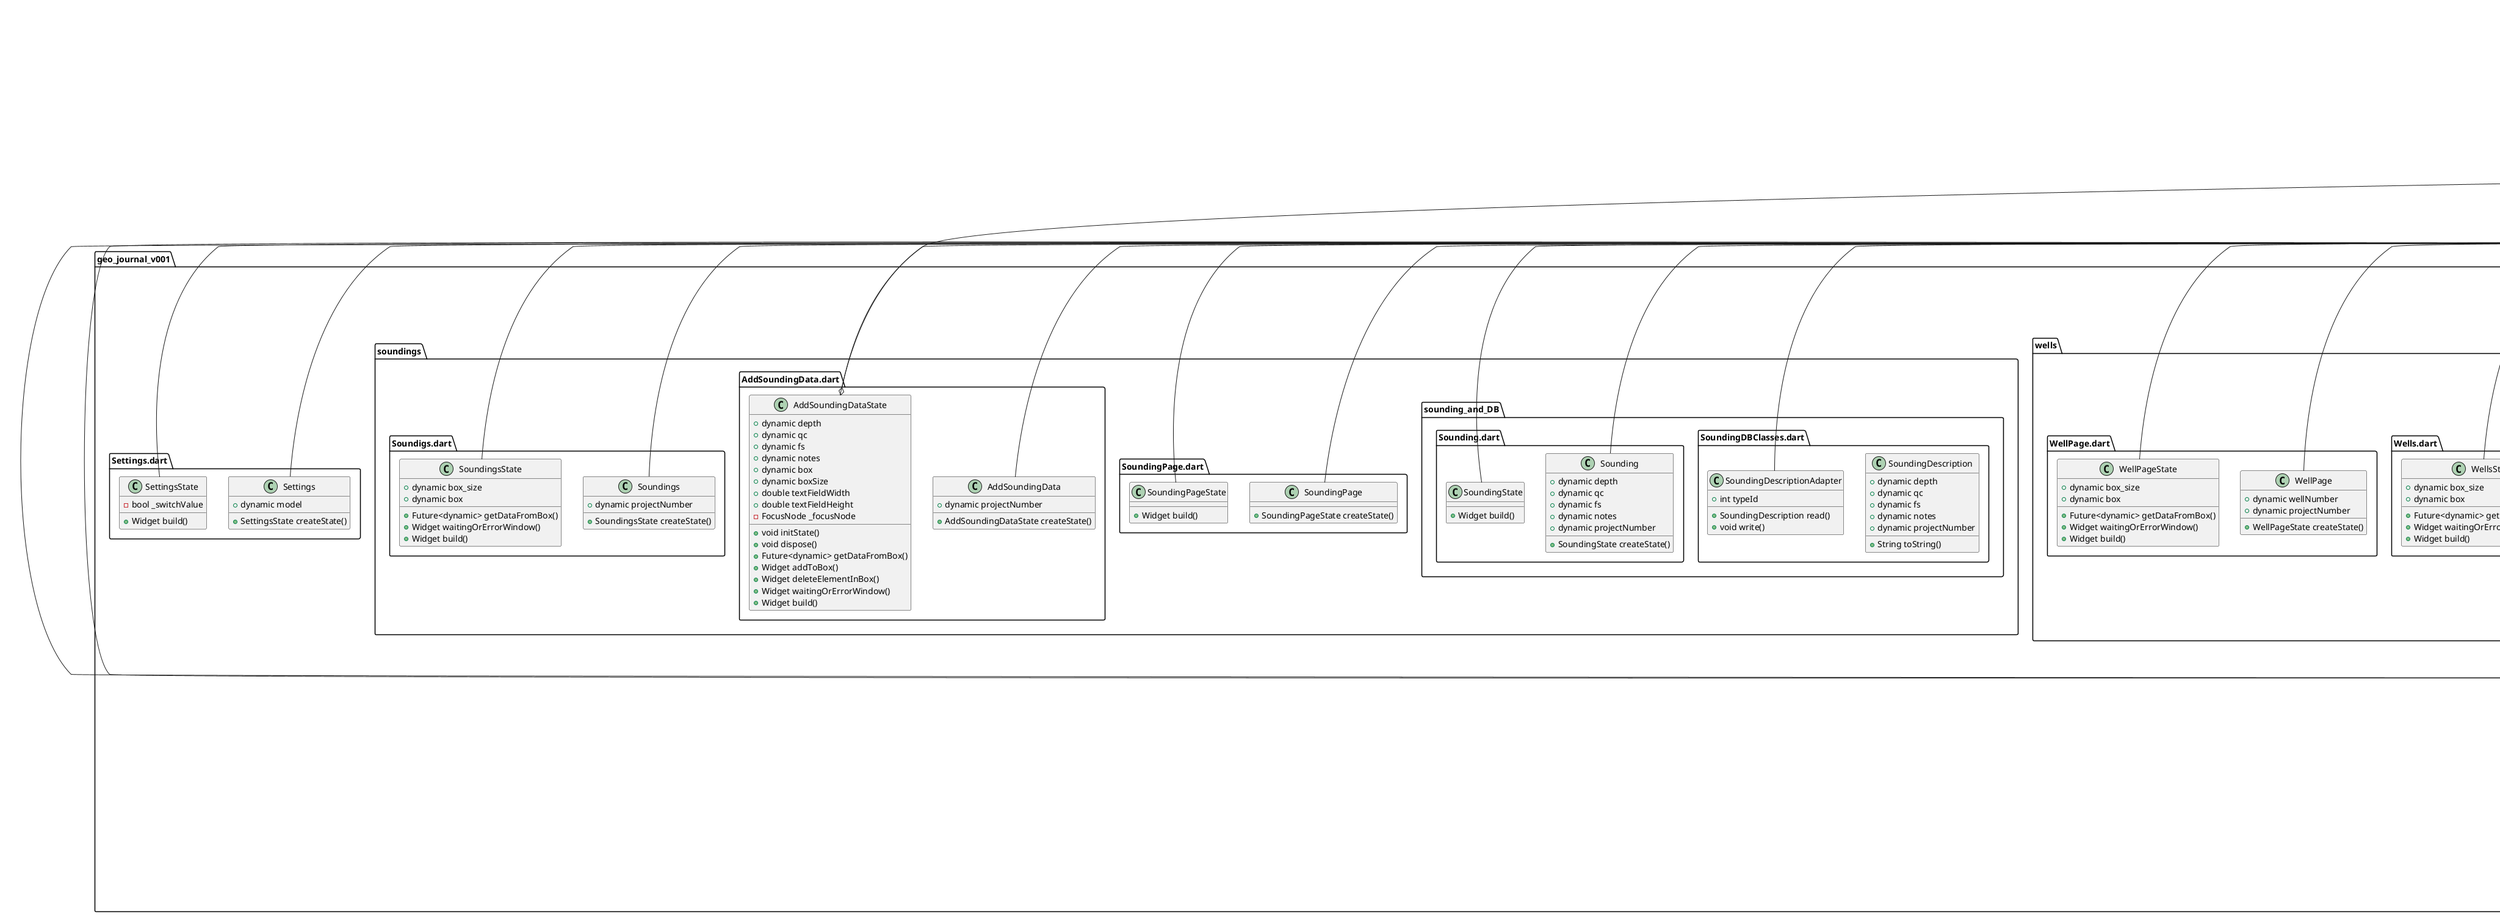 @startuml
set namespaceSeparator ::

class "geo_journal_v001::accounts::AccountPage.dart::AddAccountPage" {
  +dynamic mode
  +AddAccountPageState createState()
}

"flutter::src::widgets::framework.dart::StatefulWidget" <|-- "geo_journal_v001::accounts::AccountPage.dart::AddAccountPage"

class "geo_journal_v001::accounts::AccountPage.dart::AddAccountPageState" {
  +Map<String, Object> fieldValues
  +dynamic box
  +dynamic boxSize
  +double textFieldWidth
  +double textFieldHeight
  +Future<dynamic> getDataFromBox()
  +Widget addToBox()
  +dynamic checkIfAllCorrect()
  +dynamic mismatchAlert()
  +Widget waitingOrErrorWindow()
  +Widget build()
  +Widget textField()
  +Widget createTextFieldsBlock()
}

"flutter::src::widgets::framework.dart::State" <|-- "geo_journal_v001::accounts::AccountPage.dart::AddAccountPageState"

class "geo_journal_v001::accounts::AccountsDBClasses.dart::UserAccountDescription" {
  +dynamic login
  +dynamic password
  +dynamic email
  +dynamic phoneNumber
  +dynamic position
  +dynamic isRegistered
  +dynamic isAdmin
  +String toString()
}

class "geo_journal_v001::accounts::AccountsDBClasses.dart::UserAccountDescriptionAdapter" {
  +int typeId
  +UserAccountDescription read()
  +void write()
}

"hive::hive.dart::TypeAdapter" <|-- "geo_journal_v001::accounts::AccountsDBClasses.dart::UserAccountDescriptionAdapter"

class "geo_journal_v001::admin_page::AdminPage.dart::AdminPage" {
  +Widget build()
}

"flutter::src::widgets::framework.dart::StatelessWidget" <|-- "geo_journal_v001::admin_page::AdminPage.dart::AdminPage"

class "geo_journal_v001::admin_page::DatabaseSettingsPage.dart::DatabaseSettingsPage" {
  +dynamic value
  +DatabaseSettingsPageState createState()
}

"flutter::src::widgets::framework.dart::StatefulWidget" <|-- "geo_journal_v001::admin_page::DatabaseSettingsPage.dart::DatabaseSettingsPage"

class "geo_journal_v001::admin_page::DatabaseSettingsPage.dart::DatabaseSettingsPageState" {
  +Map<int, String> fieldValues
  +dynamic elementToFind
  +dynamic hintText
  +dynamic formatters
  +dynamic boxSize
  +dynamic box
  +double textFieldWidth
  +double textFieldHeight
  +void refresh()
  +bool isEmpty()
  +Future<dynamic> getDataFromBox()
  +Widget addToBox()
  +Widget changeElementInBox()
  +Widget deleteElementInBox()
  +dynamic getNameByTypeOfDatabase()
  +dynamic getHintTextByTypeOfDatabase()
  +dynamic getKeyboardTypeAndAllowedValues()
  +Widget textField()
  +Widget textFieldBlockForAdding()
  +dynamic textFieldBlockForEditing()
  +Widget waitingOrErrorWindow()
  +Widget build()
}

"flutter::src::widgets::framework.dart::State" <|-- "geo_journal_v001::admin_page::DatabaseSettingsPage.dart::DatabaseSettingsPageState"

class "geo_journal_v001::admin_page::InfoDataBaseSettings.dart::InfoDatabaseSettingsPage" {
  +dynamic value
  +InfoDatabaseSettingsPageState createState()
}

"flutter::src::widgets::framework.dart::StatefulWidget" <|-- "geo_journal_v001::admin_page::InfoDataBaseSettings.dart::InfoDatabaseSettingsPage"

class "geo_journal_v001::admin_page::InfoDataBaseSettings.dart::InfoDatabaseSettingsPageState" {
  +Map<int, String> fieldValues
  +dynamic elementToFind
  +dynamic hintText
  +dynamic box
  +double textFieldWidth
  +double textFieldHeight
  +Future<dynamic> getDataFromBox()
  +Widget addToBox()
  +dynamic textField()
  +Widget waitingOrErrorWindow()
  +Widget build()
}

"flutter::src::widgets::framework.dart::State" <|-- "geo_journal_v001::admin_page::InfoDataBaseSettings.dart::InfoDatabaseSettingsPageState"

class "geo_journal_v001::admin_page::WeatherDatabaseSettingsPage.dart::WeatherDatabaseSettingsPage" {
  +WeatherDatabaseSettingsPageState createState()
}

"flutter::src::widgets::framework.dart::StatefulWidget" <|-- "geo_journal_v001::admin_page::WeatherDatabaseSettingsPage.dart::WeatherDatabaseSettingsPage"

class "geo_journal_v001::admin_page::WeatherDatabaseSettingsPage.dart::WeatherDatabaseSettingsPageState" {
  +List<String> weatherValues
  +dynamic elementToFind
  +dynamic hintText
  +dynamic boxSize
  +dynamic box
  +double textFieldWidth
  +double textFieldHeight
  +Future<dynamic> getDataFromBox()
  +Widget addToBox()
  +Widget changeElementInBox()
  +Widget deleteElementInBox()
  +dynamic textFieldBlockForAdding()
  +dynamic textFieldBlockForEditing()
  +Widget waitingOrErrorWindow()
  +Widget build()
}

"flutter::src::widgets::framework.dart::State" <|-- "geo_journal_v001::admin_page::WeatherDatabaseSettingsPage.dart::WeatherDatabaseSettingsPageState"

class "geo_journal_v001::Application.dart::Application" {
  +ApplicationState createState()
  {static} +dynamic of()
}

"flutter::src::widgets::framework.dart::StatefulWidget" <|-- "geo_journal_v001::Application.dart::Application"

class "geo_journal_v001::Application.dart::ApplicationState" {
  -Locale _locale
  +dynamic getLocale
  +void setLocale()
  +Widget build()
}

"geo_journal_v001::Application.dart::ApplicationState" o-- "dart::ui::Locale"
"flutter::src::widgets::framework.dart::State" <|-- "geo_journal_v001::Application.dart::ApplicationState"

class "geo_journal_v001::Application.dart::ThemeModel" {
  -ThemeMode _mode
  +ThemeMode mode
  +void toggleMode()
}

"geo_journal_v001::Application.dart::ThemeModel" o-- "flutter::src::material::app.dart::ThemeMode"
"flutter::src::foundation::change_notifier.dart::ChangeNotifier" <|-- "geo_journal_v001::Application.dart::ThemeModel"

class "geo_journal_v001::Application.dart::MainPage" {
  +dynamic model
  +MainPageState createState()
}

"flutter::src::widgets::framework.dart::StatefulWidget" <|-- "geo_journal_v001::Application.dart::MainPage"

class "geo_journal_v001::Application.dart::MainPageState" {
  +Widget build()
}

"flutter::src::widgets::framework.dart::State" <|-- "geo_journal_v001::Application.dart::MainPageState"

class "geo_journal_v001::Application.dart::DragBox" {
  +Offset initPos
  +dynamic model
  +DragBoxState createState()
}

"geo_journal_v001::Application.dart::DragBox" o-- "dart::ui::Offset"
"flutter::src::widgets::framework.dart::StatefulWidget" <|-- "geo_journal_v001::Application.dart::DragBox"

class "geo_journal_v001::Application.dart::DragBoxState" {
  +Offset position
  +void initState()
  -void _setText()
  +Widget build()
  +Widget buttonConstructor()
}

"geo_journal_v001::Application.dart::DragBoxState" o-- "dart::ui::Offset"
"flutter::src::widgets::framework.dart::State" <|-- "geo_journal_v001::Application.dart::DragBoxState"
"flutter::src::widgets::ticker_provider.dart::SingleTickerProviderStateMixin" <|-- "geo_journal_v001::Application.dart::DragBoxState"

class "geo_journal_v001::Bottom.dart::Bottom" {
  +String page
  +dynamic changeableVal
  +dynamic secondChangeableVal
  +CreateBottom createState()
}

"flutter::src::widgets::framework.dart::StatefulWidget" <|-- "geo_journal_v001::Bottom.dart::Bottom"

class "geo_journal_v001::Bottom.dart::CreateBottom" {
  +int i
  +Map<int, int> counter
  +double iconSize
  +Widget build()
}

"flutter::src::widgets::framework.dart::State" <|-- "geo_journal_v001::Bottom.dart::CreateBottom"

class "geo_journal_v001::info::InfoPage.dart::InfoPage" {
  +dynamic box
  +Future<dynamic> getDataFromBox()
  +Widget waitingOrErrorWindow()
  +Widget build()
}

"flutter::src::widgets::framework.dart::StatelessWidget" <|-- "geo_journal_v001::info::InfoPage.dart::InfoPage"

class "geo_journal_v001::info::InfoPageDBClasses.dart::InfoDescription" {
  +dynamic title
  +dynamic developer
  +dynamic version
}

class "geo_journal_v001::info::InfoPageDBClasses.dart::InfoDescriptionAdapter" {
  +int typeId
  +InfoDescription read()
  +void write()
}

"hive::hive.dart::TypeAdapter" <|-- "geo_journal_v001::info::InfoPageDBClasses.dart::InfoDescriptionAdapter"

class "geo_journal_v001::LocaleString.dart::LocaleString" {
  +Map<String, Map<String, String>> keys
}

"get::get_navigation::src::root::internacionalization.dart::Translations" <|-- "geo_journal_v001::LocaleString.dart::LocaleString"

class "geo_journal_v001::projects::AddProjectDescription.dart::AddProjectDescription" {
  +dynamic value
  +dynamic projectName
  +AddProjectDescriptionState createState()
}

"flutter::src::widgets::framework.dart::StatefulWidget" <|-- "geo_journal_v001::projects::AddProjectDescription.dart::AddProjectDescription"

class "geo_journal_v001::projects::AddProjectDescription.dart::AddProjectDescriptionState" {
  +dynamic name
  +dynamic number
  +dynamic date
  +dynamic notes
  +dynamic boxSize
  +dynamic box
  +double textFieldWidth
  +double textFieldHeight
  -FocusNode _focusNode
  +Project projectSave
  +Project projectLoad
  +void initState()
  +void dispose()
  +Future<dynamic> getDataFromBox()
  +Widget addToBox()
  +Widget changeElementInBox()
  +Widget deleteElementInBox()
  +dynamic getPageName()
  +dynamic textFieldForAdd()
  +dynamic textFieldForDelete()
  +dynamic textFieldForChange()
  +dynamic addProjectTextField()
  +Widget waitingOrErrorWindow()
  +Widget build()
}

"geo_journal_v001::projects::AddProjectDescription.dart::AddProjectDescriptionState" o-- "flutter::src::widgets::focus_manager.dart::FocusNode"
"geo_journal_v001::projects::AddProjectDescription.dart::AddProjectDescriptionState" o-- "geo_journal_v001::projects::project_and_DB::Project.dart::Project"
"flutter::src::widgets::framework.dart::State" <|-- "geo_journal_v001::projects::AddProjectDescription.dart::AddProjectDescriptionState"

class "geo_journal_v001::projects::ProjectPage.dart::ProjectPage" {
  +String name
  +String number
  +String date
  +String notes
  +ProjectPageState createState()
}

"flutter::src::widgets::framework.dart::StatefulWidget" <|-- "geo_journal_v001::projects::ProjectPage.dart::ProjectPage"

class "geo_journal_v001::projects::ProjectPage.dart::ProjectPageState" {
  +Widget build()
  +Widget buttonConstructor()
}

"flutter::src::widgets::framework.dart::State" <|-- "geo_journal_v001::projects::ProjectPage.dart::ProjectPageState"

class "geo_journal_v001::projects::Projects.dart::Projects" {
  +ProjectsState createState()
}

"flutter::src::widgets::framework.dart::StatefulWidget" <|-- "geo_journal_v001::projects::Projects.dart::Projects"

class "geo_journal_v001::projects::Projects.dart::ProjectsState" {
  +dynamic box
  +dynamic box_size
  +Future<dynamic> getDataFromBox()
  +Widget waitingOrErrorWindow()
  +Widget build()
}

"flutter::src::widgets::framework.dart::State" <|-- "geo_journal_v001::projects::Projects.dart::ProjectsState"

class "geo_journal_v001::projects::project_and_DB::Project.dart::Project" {
  +dynamic name
  +dynamic number
  +dynamic date
  +dynamic notes
  +Map<String, dynamic> toJson()
  +ProjectState createState()
}

"flutter::src::widgets::framework.dart::StatefulWidget" <|-- "geo_journal_v001::projects::project_and_DB::Project.dart::Project"

class "geo_journal_v001::projects::project_and_DB::Project.dart::ProjectState" {
  +dynamic thisProjectBox
  +dynamic projectSoundingsBox
  +dynamic projectWellsBox
  +dynamic projectSoilSamplesBox
  +Future<dynamic> getDataFromBox()
  +Widget deleteElementInBox()
  +Widget waitingOrErrorWindow()
  +Widget build()
}

"flutter::src::widgets::framework.dart::State" <|-- "geo_journal_v001::projects::project_and_DB::Project.dart::ProjectState"

class "geo_journal_v001::projects::project_and_DB::ProjectDBClasses.dart::ProjectDescription" {
  +dynamic name
  +dynamic number
  +dynamic date
  +dynamic notes
  +String toString()
}

class "geo_journal_v001::projects::project_and_DB::ProjectDBClasses.dart::ProjectDescriptionAdapter" {
  +int typeId
  +ProjectDescription read()
  +void write()
}

"hive::hive.dart::TypeAdapter" <|-- "geo_journal_v001::projects::project_and_DB::ProjectDBClasses.dart::ProjectDescriptionAdapter"

class "geo_journal_v001::Settings.dart::Settings" {
  +dynamic model
  +SettingsState createState()
}

"flutter::src::widgets::framework.dart::StatefulWidget" <|-- "geo_journal_v001::Settings.dart::Settings"

class "geo_journal_v001::Settings.dart::SettingsState" {
  -bool _switchValue
  +Widget build()
}

"flutter::src::widgets::framework.dart::State" <|-- "geo_journal_v001::Settings.dart::SettingsState"

class "geo_journal_v001::soil_types::SoilTypes.dart::SoilTypes" {
  +dynamic box_size
  +dynamic box
  +Future<dynamic> getDataFromBox()
  +Widget build()
}

"flutter::src::widgets::framework.dart::StatelessWidget" <|-- "geo_journal_v001::soil_types::SoilTypes.dart::SoilTypes"

class "geo_journal_v001::soil_types::SoilTypes.dart::SoilType" {
  +String type
  +String description
  +CreateSoilType createState()
}

"flutter::src::widgets::framework.dart::StatefulWidget" <|-- "geo_journal_v001::soil_types::SoilTypes.dart::SoilType"

class "geo_journal_v001::soil_types::SoilTypes.dart::CreateSoilType" {
  +Widget build()
}

"flutter::src::widgets::framework.dart::State" <|-- "geo_journal_v001::soil_types::SoilTypes.dart::CreateSoilType"

class "geo_journal_v001::soil_types::SoilTypesDBClasses.dart::SoilDescription" {
  +dynamic type
  +dynamic description
  +String toString()
}

class "geo_journal_v001::soil_types::SoilTypesDBClasses.dart::SoilDescriptionPage" {
  +dynamic type
  +dynamic description
  +dynamic getSoilType
  +dynamic getSoilDescription
  +Widget build()
}

"flutter::src::widgets::framework.dart::StatelessWidget" <|-- "geo_journal_v001::soil_types::SoilTypesDBClasses.dart::SoilDescriptionPage"

class "geo_journal_v001::soil_types::SoilTypesDBClasses.dart::SoilDescriptionAdapter" {
  +int typeId
  +SoilDescription read()
  +void write()
}

"hive::hive.dart::TypeAdapter" <|-- "geo_journal_v001::soil_types::SoilTypesDBClasses.dart::SoilDescriptionAdapter"

class "geo_journal_v001::soundings::AddSoundingData.dart::AddSoundingData" {
  +dynamic projectNumber
  +AddSoundingDataState createState()
}

"flutter::src::widgets::framework.dart::StatefulWidget" <|-- "geo_journal_v001::soundings::AddSoundingData.dart::AddSoundingData"

class "geo_journal_v001::soundings::AddSoundingData.dart::AddSoundingDataState" {
  +dynamic depth
  +dynamic qc
  +dynamic fs
  +dynamic notes
  +dynamic box
  +dynamic boxSize
  +double textFieldWidth
  +double textFieldHeight
  -FocusNode _focusNode
  +void initState()
  +void dispose()
  +Future<dynamic> getDataFromBox()
  +Widget addToBox()
  +Widget deleteElementInBox()
  +Widget waitingOrErrorWindow()
  +Widget build()
}

"geo_journal_v001::soundings::AddSoundingData.dart::AddSoundingDataState" o-- "flutter::src::widgets::focus_manager.dart::FocusNode"
"flutter::src::widgets::framework.dart::State" <|-- "geo_journal_v001::soundings::AddSoundingData.dart::AddSoundingDataState"

class "geo_journal_v001::soundings::Soundigs.dart::Soundings" {
  +dynamic projectNumber
  +SoundingsState createState()
}

"flutter::src::widgets::framework.dart::StatefulWidget" <|-- "geo_journal_v001::soundings::Soundigs.dart::Soundings"

class "geo_journal_v001::soundings::Soundigs.dart::SoundingsState" {
  +dynamic box_size
  +dynamic box
  +Future<dynamic> getDataFromBox()
  +Widget waitingOrErrorWindow()
  +Widget build()
}

"flutter::src::widgets::framework.dart::State" <|-- "geo_journal_v001::soundings::Soundigs.dart::SoundingsState"

class "geo_journal_v001::soundings::SoundingPage.dart::SoundingPage" {
  +SoundingPageState createState()
}

"flutter::src::widgets::framework.dart::StatefulWidget" <|-- "geo_journal_v001::soundings::SoundingPage.dart::SoundingPage"

class "geo_journal_v001::soundings::SoundingPage.dart::SoundingPageState" {
  +Widget build()
}

"flutter::src::widgets::framework.dart::State" <|-- "geo_journal_v001::soundings::SoundingPage.dart::SoundingPageState"

class "geo_journal_v001::soundings::sounding_and_DB::Sounding.dart::Sounding" {
  +dynamic depth
  +dynamic qc
  +dynamic fs
  +dynamic notes
  +dynamic projectNumber
  +SoundingState createState()
}

"flutter::src::widgets::framework.dart::StatefulWidget" <|-- "geo_journal_v001::soundings::sounding_and_DB::Sounding.dart::Sounding"

class "geo_journal_v001::soundings::sounding_and_DB::Sounding.dart::SoundingState" {
  +Widget build()
}

"flutter::src::widgets::framework.dart::State" <|-- "geo_journal_v001::soundings::sounding_and_DB::Sounding.dart::SoundingState"

class "geo_journal_v001::soundings::sounding_and_DB::SoundingDBClasses.dart::SoundingDescription" {
  +dynamic depth
  +dynamic qc
  +dynamic fs
  +dynamic notes
  +dynamic projectNumber
  +String toString()
}

class "geo_journal_v001::soundings::sounding_and_DB::SoundingDBClasses.dart::SoundingDescriptionAdapter" {
  +int typeId
  +SoundingDescription read()
  +void write()
}

"hive::hive.dart::TypeAdapter" <|-- "geo_journal_v001::soundings::sounding_and_DB::SoundingDBClasses.dart::SoundingDescriptionAdapter"

class "geo_journal_v001::weather::WeatherDBClasses.dart::WeatherDescription" {
  +dynamic weatherData
  +String toString()
}

class "geo_journal_v001::weather::WeatherDBClasses.dart::WeatherDescriptionPage" {
  +dynamic weatherData
  +Widget build()
}

"flutter::src::widgets::framework.dart::StatelessWidget" <|-- "geo_journal_v001::weather::WeatherDBClasses.dart::WeatherDescriptionPage"

class "geo_journal_v001::weather::WeatherDBClasses.dart::WeatherDescriptionAdapter" {
  +int typeId
  +WeatherDescription read()
  +void write()
}

"hive::hive.dart::TypeAdapter" <|-- "geo_journal_v001::weather::WeatherDBClasses.dart::WeatherDescriptionAdapter"

class "geo_journal_v001::weather::WeatherForecasts.dart::WeatherForecast" {
  +_WeatherForecastState createState()
}

"flutter::src::widgets::framework.dart::StatefulWidget" <|-- "geo_journal_v001::weather::WeatherForecasts.dart::WeatherForecast"

class "geo_journal_v001::weather::WeatherForecasts.dart::_WeatherForecastState" {
  +String key
  +WeatherFactory ws
  +dynamic weather
  +List<Weather> weatherData
  +WeatherState state
  +double? latitude
  +double? longtitude
  {static} +double buttonWidth
  +double textFieldWidth
  +double textFieldHeight
  +dynamic box
  +dynamic boxSize
  +void initState()
  +void queryForecast()
  +void getDataFromBox()
  +Widget addToBox()
  +void queryWeather()
  +Widget contentFinishedDownload()
  +Widget contentDownloading()
  +Widget contentNotDownloaded()
  +Widget resultView()
  +void saveLatitude()
  +void saveLongtitude()
  +Widget coordinateInputs()
  +Widget createButtons()
  +Widget buttonConstructor()
  +Widget build()
}

"geo_journal_v001::weather::WeatherForecasts.dart::_WeatherForecastState" o-- "weather::weather.dart::WeatherFactory"
"geo_journal_v001::weather::WeatherForecasts.dart::_WeatherForecastState" o-- "geo_journal_v001::weather::WeatherForecasts.dart::WeatherState"
"flutter::src::widgets::framework.dart::State" <|-- "geo_journal_v001::weather::WeatherForecasts.dart::_WeatherForecastState"

class "geo_journal_v001::weather::WeatherForecasts.dart::WeatherState" {
  +int index
  {static} +List<WeatherState> values
  {static} +WeatherState NOT_DOWNLOADED
  {static} +WeatherState DOWNLOADING
  {static} +WeatherState FINISHED_DOWNLOADING
}

"geo_journal_v001::weather::WeatherForecasts.dart::WeatherState" o-- "geo_journal_v001::weather::WeatherForecasts.dart::WeatherState"
"dart::core::Enum" <|-- "geo_journal_v001::weather::WeatherForecasts.dart::WeatherState"

class "geo_journal_v001::wells::AddSoilSample.dart::AddSoilSample" {
  +dynamic wellNumber
  +dynamic projectNumber
  +AddSoilSampleState createState()
}

"flutter::src::widgets::framework.dart::StatefulWidget" <|-- "geo_journal_v001::wells::AddSoilSample.dart::AddSoilSample"

class "geo_journal_v001::wells::AddSoilSample.dart::AddSoilSampleState" {
  +dynamic name
  +dynamic depthStart
  +dynamic depthEnd
  +dynamic notes
  +dynamic boxSize
  +dynamic box
  +double textFieldWidth
  +double textFieldHeight
  -FocusNode _focusNode
  +void initState()
  +void dispose()
  +Future<dynamic> getDataFromBox()
  +Widget addToBox()
  +Widget deleteElementInBox()
  +Widget waitingOrErrorWindow()
  +Widget build()
}

"geo_journal_v001::wells::AddSoilSample.dart::AddSoilSampleState" o-- "flutter::src::widgets::focus_manager.dart::FocusNode"
"flutter::src::widgets::framework.dart::State" <|-- "geo_journal_v001::wells::AddSoilSample.dart::AddSoilSampleState"

class "geo_journal_v001::wells::AddWellDescription.dart::AddWellDescription" {
  +dynamic projectNumber
  +AddWellDescriptionState createState()
}

"flutter::src::widgets::framework.dart::StatefulWidget" <|-- "geo_journal_v001::wells::AddWellDescription.dart::AddWellDescription"

class "geo_journal_v001::wells::AddWellDescription.dart::AddWellDescriptionState" {
  +dynamic number
  +dynamic date
  +dynamic latitude
  +dynamic longtitude
  +dynamic box
  +dynamic boxSize
  +double textFieldWidth
  +double textFieldHeight
  -FocusNode _focusNode
  +void initState()
  +void dispose()
  +Future<dynamic> getDataFromBox()
  +Widget addToBox()
  +Widget deleteElementInBox()
  +Widget waitingOrErrorWindow()
  +void redirect()
  +Widget build()
}

"geo_journal_v001::wells::AddWellDescription.dart::AddWellDescriptionState" o-- "flutter::src::widgets::focus_manager.dart::FocusNode"
"flutter::src::widgets::framework.dart::State" <|-- "geo_journal_v001::wells::AddWellDescription.dart::AddWellDescriptionState"

class "geo_journal_v001::wells::soil_and_DB::SoilSample.dart::SoilSample" {
  +dynamic name
  +dynamic depthStart
  +dynamic depthEnd
  +dynamic notes
  +dynamic wellNumber
  +dynamic projectNumber
  +SoilSampleState createState()
}

"flutter::src::widgets::framework.dart::StatefulWidget" <|-- "geo_journal_v001::wells::soil_and_DB::SoilSample.dart::SoilSample"

class "geo_journal_v001::wells::soil_and_DB::SoilSample.dart::SoilSampleState" {
  +Widget build()
}

"flutter::src::widgets::framework.dart::State" <|-- "geo_journal_v001::wells::soil_and_DB::SoilSample.dart::SoilSampleState"

class "geo_journal_v001::wells::soil_and_DB::SoilSampleDBClasses.dart::SoilForWellDescription" {
  +dynamic name
  +dynamic depthStart
  +dynamic depthEnd
  +dynamic notes
  +dynamic wellNumber
  +dynamic projectNumber
  +String toString()
}

class "geo_journal_v001::wells::soil_and_DB::SoilSampleDBClasses.dart::SoilForWellDescriptionAdapter" {
  +int typeId
  +SoilForWellDescription read()
  +void write()
}

"hive::hive.dart::TypeAdapter" <|-- "geo_journal_v001::wells::soil_and_DB::SoilSampleDBClasses.dart::SoilForWellDescriptionAdapter"

class "geo_journal_v001::wells::WellPage.dart::WellPage" {
  +dynamic wellNumber
  +dynamic projectNumber
  +WellPageState createState()
}

"flutter::src::widgets::framework.dart::StatefulWidget" <|-- "geo_journal_v001::wells::WellPage.dart::WellPage"

class "geo_journal_v001::wells::WellPage.dart::WellPageState" {
  +dynamic box_size
  +dynamic box
  +Future<dynamic> getDataFromBox()
  +Widget waitingOrErrorWindow()
  +Widget build()
}

"flutter::src::widgets::framework.dart::State" <|-- "geo_journal_v001::wells::WellPage.dart::WellPageState"

class "geo_journal_v001::wells::Wells.dart::Wells" {
  +dynamic projectNumber
  +WellsState createState()
}

"flutter::src::widgets::framework.dart::StatefulWidget" <|-- "geo_journal_v001::wells::Wells.dart::Wells"

class "geo_journal_v001::wells::Wells.dart::WellsState" {
  +dynamic box_size
  +dynamic box
  +Future<dynamic> getDataFromBox()
  +Widget waitingOrErrorWindow()
  +Widget build()
}

"flutter::src::widgets::framework.dart::State" <|-- "geo_journal_v001::wells::Wells.dart::WellsState"

class "geo_journal_v001::wells::well_and_DB::Well.dart::Well" {
  +dynamic number
  +dynamic date
  +dynamic latitude
  +dynamic longtitude
  +dynamic projectNumber
  +WellState createState()
}

"flutter::src::widgets::framework.dart::StatefulWidget" <|-- "geo_journal_v001::wells::well_and_DB::Well.dart::Well"

class "geo_journal_v001::wells::well_and_DB::Well.dart::WellState" {
  +dynamic thisProjectBox
  +dynamic thisWellsBox
  +dynamic soilSamplesBox
  +Future<dynamic> getDataFromBox()
  +Widget deleteElementInBox()
  +Widget waitingOrErrorWindow()
  +Widget build()
}

"flutter::src::widgets::framework.dart::State" <|-- "geo_journal_v001::wells::well_and_DB::Well.dart::WellState"

class "geo_journal_v001::wells::well_and_DB::WellDBClasses.dart::WellDescription" {
  +dynamic number
  +dynamic date
  +dynamic latitude
  +dynamic longtitude
  +dynamic projectNumber
  +String toString()
}

class "geo_journal_v001::wells::well_and_DB::WellDBClasses.dart::WellDescriptionAdapter" {
  +int typeId
  +WellDescription read()
  +void write()
}

"hive::hive.dart::TypeAdapter" <|-- "geo_journal_v001::wells::well_and_DB::WellDBClasses.dart::WellDescriptionAdapter"

class "geo_journal_v001::wells::well_and_DB::WellDBClasses.dart::WellDescriptionAdapter" {
  +int typeId
  +WellDescription read()
  +void write()
}

"hive::hive.dart::TypeAdapter" <|-- "geo_journal_v001::wells::well_and_DB::WellDBClasses.dart::WellDescriptionAdapter"


@enduml














@enduml